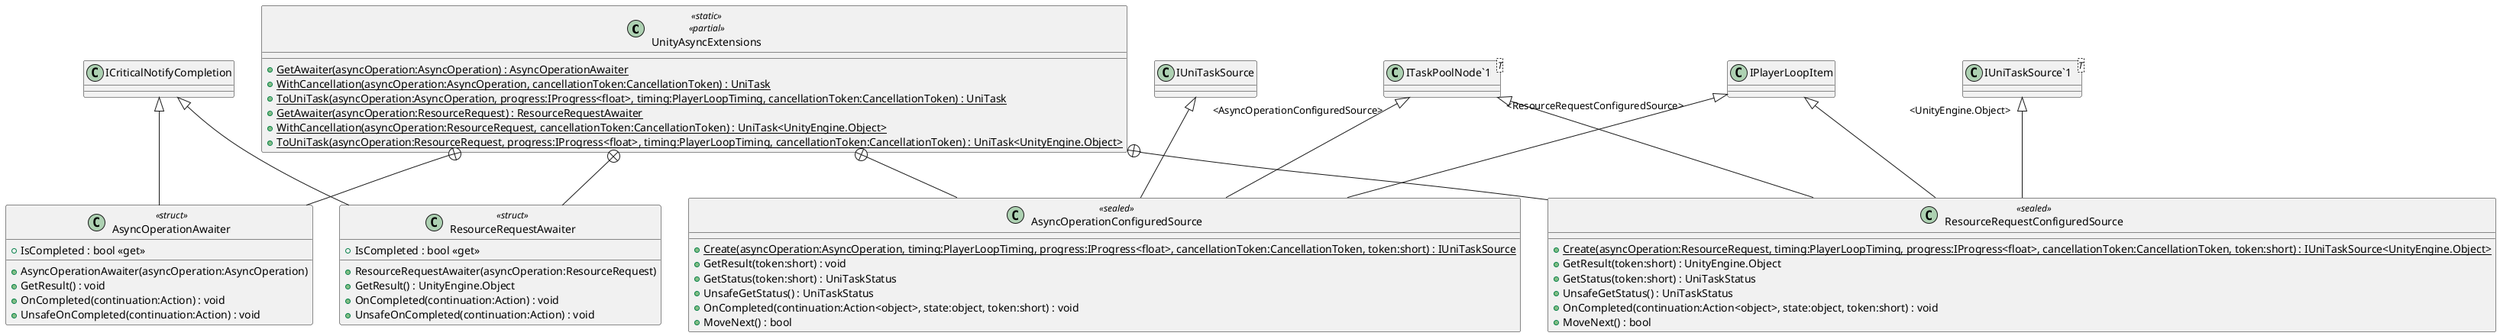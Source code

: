 @startuml
class UnityAsyncExtensions <<static>> <<partial>> {
    + {static} GetAwaiter(asyncOperation:AsyncOperation) : AsyncOperationAwaiter
    + {static} WithCancellation(asyncOperation:AsyncOperation, cancellationToken:CancellationToken) : UniTask
    + {static} ToUniTask(asyncOperation:AsyncOperation, progress:IProgress<float>, timing:PlayerLoopTiming, cancellationToken:CancellationToken) : UniTask
    + {static} GetAwaiter(asyncOperation:ResourceRequest) : ResourceRequestAwaiter
    + {static} WithCancellation(asyncOperation:ResourceRequest, cancellationToken:CancellationToken) : UniTask<UnityEngine.Object>
    + {static} ToUniTask(asyncOperation:ResourceRequest, progress:IProgress<float>, timing:PlayerLoopTiming, cancellationToken:CancellationToken) : UniTask<UnityEngine.Object>
}
class AsyncOperationAwaiter <<struct>> {
    + AsyncOperationAwaiter(asyncOperation:AsyncOperation)
    + IsCompleted : bool <<get>>
    + GetResult() : void
    + OnCompleted(continuation:Action) : void
    + UnsafeOnCompleted(continuation:Action) : void
}
class AsyncOperationConfiguredSource <<sealed>> {
    + {static} Create(asyncOperation:AsyncOperation, timing:PlayerLoopTiming, progress:IProgress<float>, cancellationToken:CancellationToken, token:short) : IUniTaskSource
    + GetResult(token:short) : void
    + GetStatus(token:short) : UniTaskStatus
    + UnsafeGetStatus() : UniTaskStatus
    + OnCompleted(continuation:Action<object>, state:object, token:short) : void
    + MoveNext() : bool
}
class ResourceRequestAwaiter <<struct>> {
    + ResourceRequestAwaiter(asyncOperation:ResourceRequest)
    + IsCompleted : bool <<get>>
    + GetResult() : UnityEngine.Object
    + OnCompleted(continuation:Action) : void
    + UnsafeOnCompleted(continuation:Action) : void
}
class ResourceRequestConfiguredSource <<sealed>> {
    + {static} Create(asyncOperation:ResourceRequest, timing:PlayerLoopTiming, progress:IProgress<float>, cancellationToken:CancellationToken, token:short) : IUniTaskSource<UnityEngine.Object>
    + GetResult(token:short) : UnityEngine.Object
    + GetStatus(token:short) : UniTaskStatus
    + UnsafeGetStatus() : UniTaskStatus
    + OnCompleted(continuation:Action<object>, state:object, token:short) : void
    + MoveNext() : bool
}
class "ITaskPoolNode`1"<T> {
}
class "IUniTaskSource`1"<T> {
}
UnityAsyncExtensions +-- AsyncOperationAwaiter
ICriticalNotifyCompletion <|-- AsyncOperationAwaiter
UnityAsyncExtensions +-- AsyncOperationConfiguredSource
IUniTaskSource <|-- AsyncOperationConfiguredSource
IPlayerLoopItem <|-- AsyncOperationConfiguredSource
"ITaskPoolNode`1" "<AsyncOperationConfiguredSource>" <|-- AsyncOperationConfiguredSource
UnityAsyncExtensions +-- ResourceRequestAwaiter
ICriticalNotifyCompletion <|-- ResourceRequestAwaiter
UnityAsyncExtensions +-- ResourceRequestConfiguredSource
"IUniTaskSource`1" "<UnityEngine.Object>" <|-- ResourceRequestConfiguredSource
IPlayerLoopItem <|-- ResourceRequestConfiguredSource
"ITaskPoolNode`1" "<ResourceRequestConfiguredSource>" <|-- ResourceRequestConfiguredSource
@enduml

